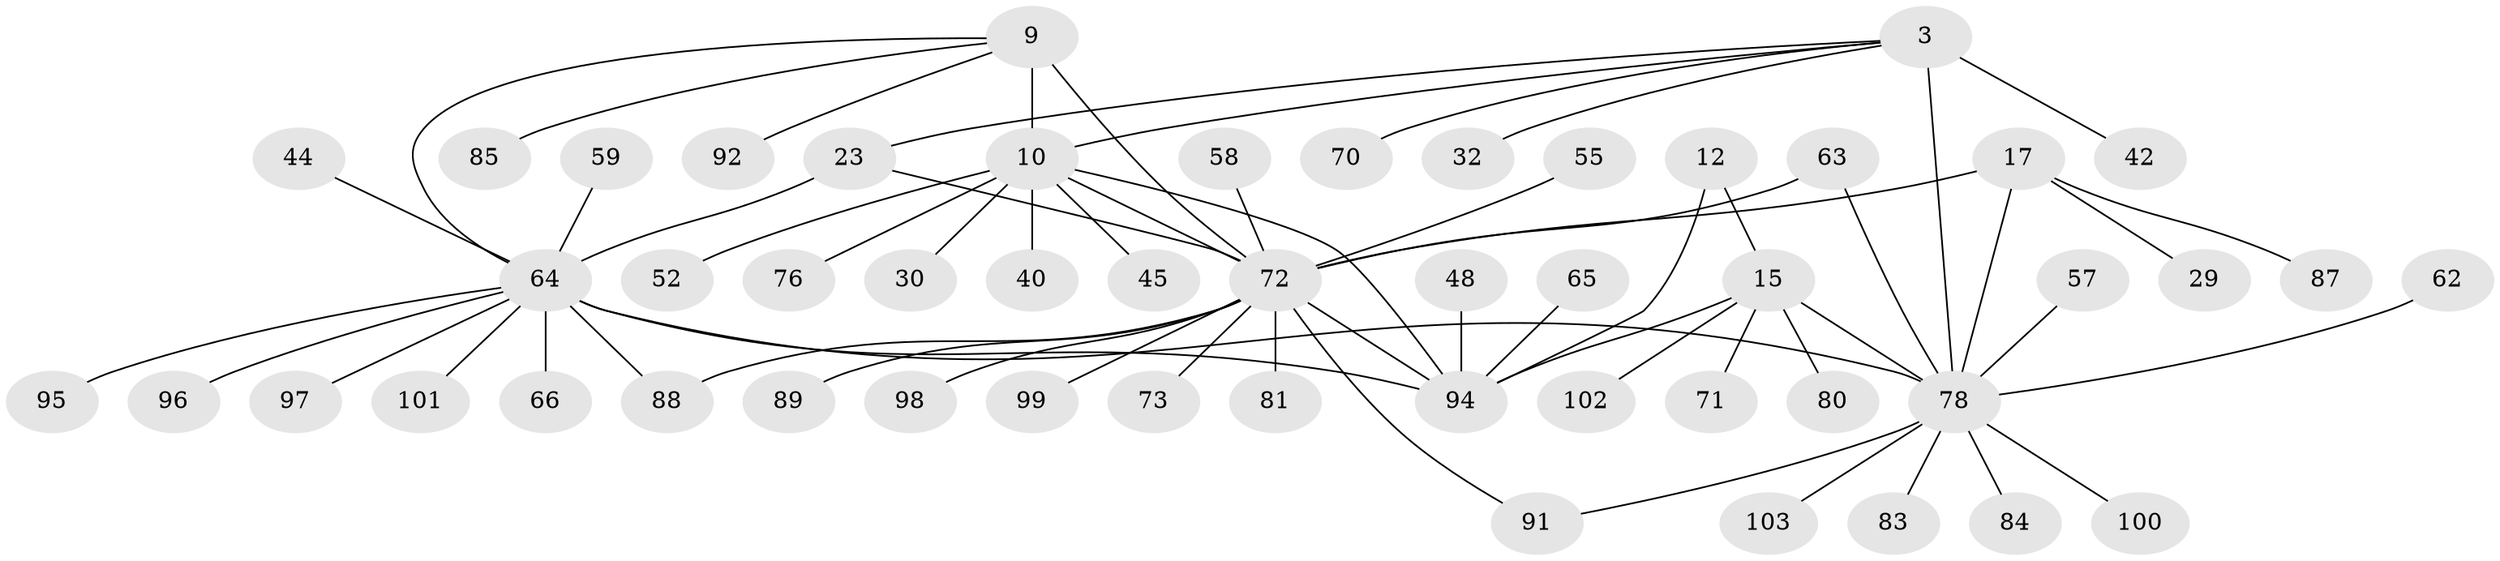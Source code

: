 // original degree distribution, {7: 0.06796116504854369, 11: 0.02912621359223301, 6: 0.06796116504854369, 9: 0.019417475728155338, 4: 0.04854368932038835, 5: 0.009708737864077669, 14: 0.009708737864077669, 10: 0.009708737864077669, 1: 0.5436893203883495, 2: 0.1650485436893204, 3: 0.02912621359223301}
// Generated by graph-tools (version 1.1) at 2025/54/03/09/25 04:54:04]
// undirected, 51 vertices, 62 edges
graph export_dot {
graph [start="1"]
  node [color=gray90,style=filled];
  3 [super="+1"];
  9 [super="+7"];
  10 [super="+8"];
  12 [super="+11"];
  15 [super="+14"];
  17 [super="+16"];
  23 [super="+21"];
  29;
  30;
  32;
  40;
  42;
  44;
  45 [super="+31"];
  48;
  52;
  55;
  57;
  58;
  59;
  62 [super="+50"];
  63;
  64 [super="+25+39+43"];
  65;
  66;
  70 [super="+68"];
  71 [super="+27"];
  72 [super="+20+38+33+35+36+51"];
  73 [super="+37"];
  76;
  78 [super="+5+26+28+46+56"];
  80;
  81;
  83 [super="+53"];
  84;
  85;
  87;
  88 [super="+79"];
  89;
  91 [super="+75"];
  92 [super="+69"];
  94 [super="+90+13+93"];
  95 [super="+67"];
  96;
  97;
  98 [super="+54"];
  99 [super="+77"];
  100;
  101;
  102;
  103 [super="+82"];
  3 -- 32;
  3 -- 23;
  3 -- 42;
  3 -- 70;
  3 -- 10;
  3 -- 78 [weight=6];
  9 -- 10 [weight=6];
  9 -- 85;
  9 -- 92;
  9 -- 72;
  9 -- 64;
  10 -- 40;
  10 -- 94 [weight=2];
  10 -- 76;
  10 -- 45;
  10 -- 52;
  10 -- 30;
  10 -- 72;
  12 -- 15 [weight=4];
  12 -- 94 [weight=2];
  15 -- 102;
  15 -- 80;
  15 -- 71;
  15 -- 94 [weight=2];
  15 -- 78;
  17 -- 29;
  17 -- 87;
  17 -- 72 [weight=6];
  17 -- 78;
  23 -- 72;
  23 -- 64 [weight=6];
  44 -- 64;
  48 -- 94;
  55 -- 72;
  57 -- 78;
  58 -- 72;
  59 -- 64;
  62 -- 78;
  63 -- 72;
  63 -- 78;
  64 -- 96;
  64 -- 66;
  64 -- 97;
  64 -- 101;
  64 -- 88;
  64 -- 94;
  64 -- 95;
  64 -- 78;
  65 -- 94;
  72 -- 73;
  72 -- 81;
  72 -- 88;
  72 -- 89;
  72 -- 91;
  72 -- 94 [weight=2];
  72 -- 98;
  72 -- 99;
  78 -- 83;
  78 -- 84;
  78 -- 91;
  78 -- 100;
  78 -- 103;
}
